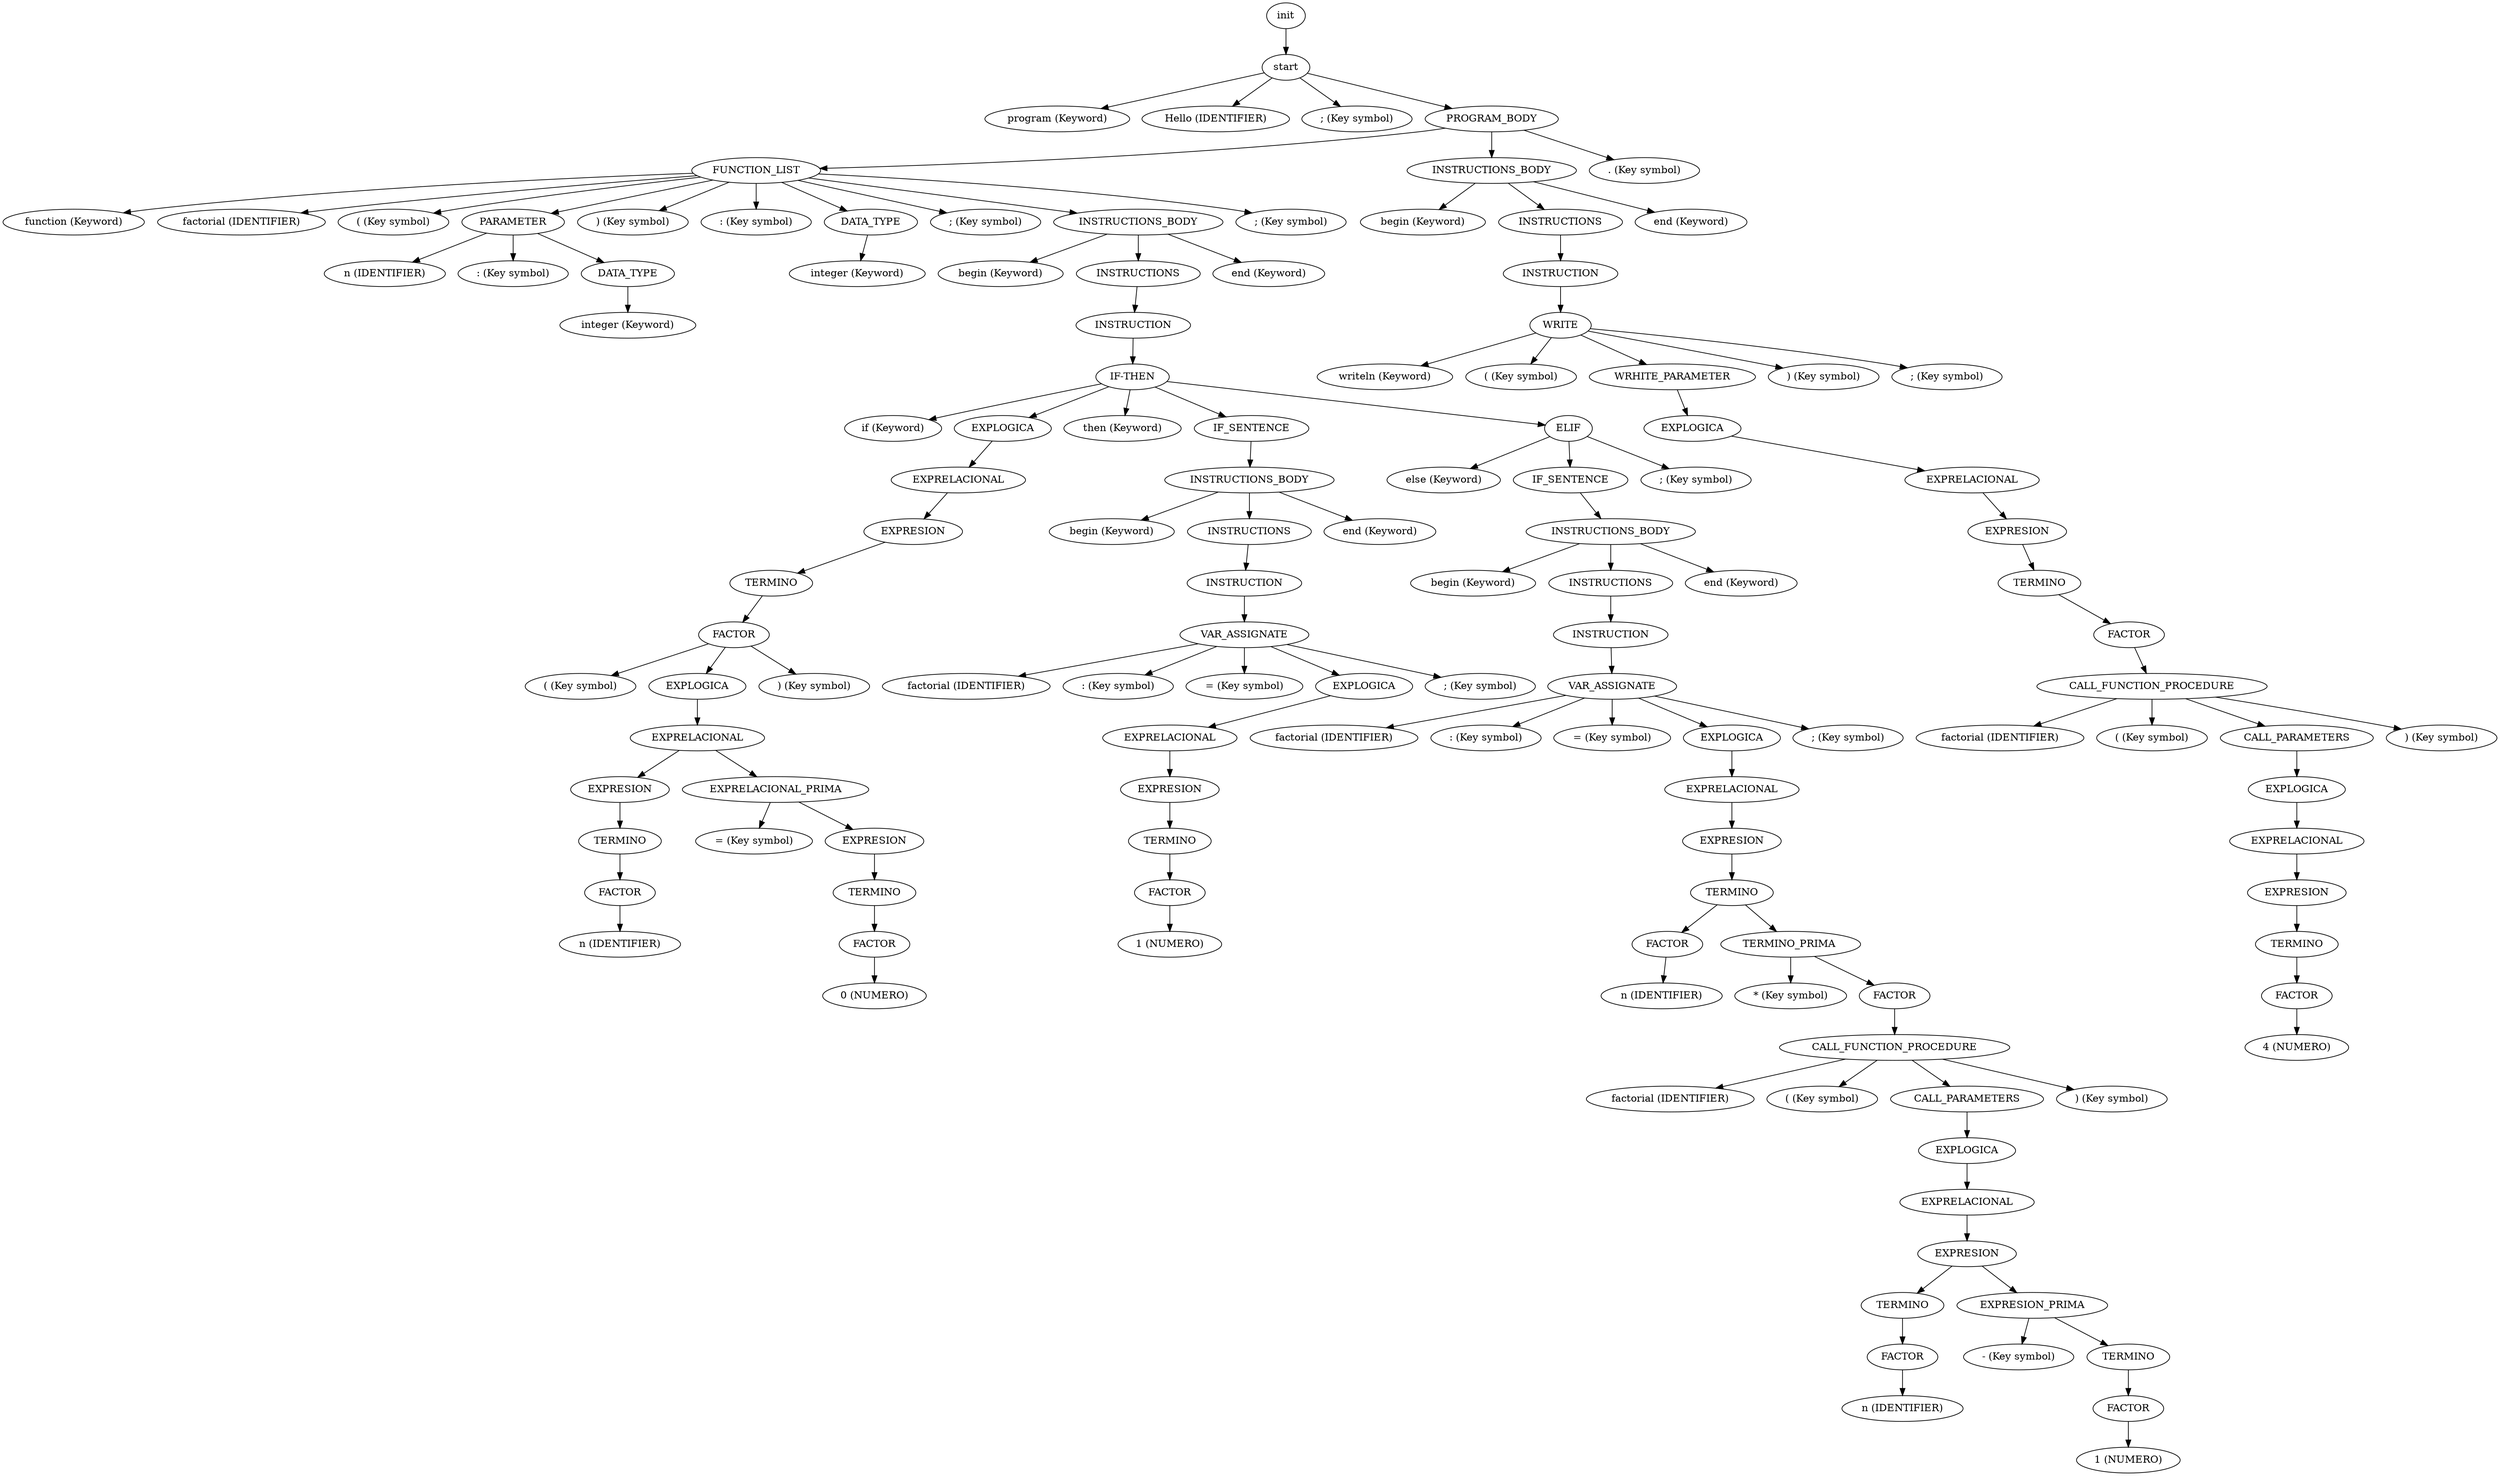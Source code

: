 digraph G{
nodo0[ label="init"];
nodo1[ label ="start"]
nodo0->nodo1; 
nodo2[ label ="program (Keyword)"]
nodo1->nodo2; 
nodo3[ label ="Hello (IDENTIFIER)"]
nodo1->nodo3; 
nodo4[ label ="; (Key symbol)"]
nodo1->nodo4; 
nodo5[ label ="PROGRAM_BODY"]
nodo1->nodo5; 
nodo6[ label ="FUNCTION_LIST"]
nodo5->nodo6; 
nodo7[ label ="function (Keyword)"]
nodo6->nodo7; 
nodo8[ label ="factorial (IDENTIFIER)"]
nodo6->nodo8; 
nodo9[ label ="( (Key symbol)"]
nodo6->nodo9; 
nodo10[ label ="PARAMETER"]
nodo6->nodo10; 
nodo11[ label ="n (IDENTIFIER)"]
nodo10->nodo11; 
nodo12[ label =": (Key symbol)"]
nodo10->nodo12; 
nodo13[ label ="DATA_TYPE"]
nodo10->nodo13; 
nodo14[ label ="integer (Keyword)"]
nodo13->nodo14; 
nodo15[ label =") (Key symbol)"]
nodo6->nodo15; 
nodo16[ label =": (Key symbol)"]
nodo6->nodo16; 
nodo17[ label ="DATA_TYPE"]
nodo6->nodo17; 
nodo18[ label ="integer (Keyword)"]
nodo17->nodo18; 
nodo19[ label ="; (Key symbol)"]
nodo6->nodo19; 
nodo20[ label ="INSTRUCTIONS_BODY"]
nodo6->nodo20; 
nodo21[ label ="begin (Keyword)"]
nodo20->nodo21; 
nodo22[ label ="INSTRUCTIONS"]
nodo20->nodo22; 
nodo23[ label ="INSTRUCTION"]
nodo22->nodo23; 
nodo24[ label ="IF-THEN"]
nodo23->nodo24; 
nodo25[ label ="if (Keyword)"]
nodo24->nodo25; 
nodo26[ label ="EXPLOGICA"]
nodo24->nodo26; 
nodo27[ label ="EXPRELACIONAL"]
nodo26->nodo27; 
nodo28[ label ="EXPRESION"]
nodo27->nodo28; 
nodo29[ label ="TERMINO"]
nodo28->nodo29; 
nodo30[ label ="FACTOR"]
nodo29->nodo30; 
nodo31[ label ="( (Key symbol)"]
nodo30->nodo31; 
nodo32[ label ="EXPLOGICA"]
nodo30->nodo32; 
nodo33[ label ="EXPRELACIONAL"]
nodo32->nodo33; 
nodo34[ label ="EXPRESION"]
nodo33->nodo34; 
nodo35[ label ="TERMINO"]
nodo34->nodo35; 
nodo36[ label ="FACTOR"]
nodo35->nodo36; 
nodo37[ label ="n (IDENTIFIER)"]
nodo36->nodo37; 
nodo38[ label ="EXPRELACIONAL_PRIMA"]
nodo33->nodo38; 
nodo39[ label ="= (Key symbol)"]
nodo38->nodo39; 
nodo40[ label ="EXPRESION"]
nodo38->nodo40; 
nodo41[ label ="TERMINO"]
nodo40->nodo41; 
nodo42[ label ="FACTOR"]
nodo41->nodo42; 
nodo43[ label ="0 (NUMERO)"]
nodo42->nodo43; 
nodo44[ label =") (Key symbol)"]
nodo30->nodo44; 
nodo45[ label ="then (Keyword)"]
nodo24->nodo45; 
nodo46[ label ="IF_SENTENCE"]
nodo24->nodo46; 
nodo47[ label ="INSTRUCTIONS_BODY"]
nodo46->nodo47; 
nodo48[ label ="begin (Keyword)"]
nodo47->nodo48; 
nodo49[ label ="INSTRUCTIONS"]
nodo47->nodo49; 
nodo50[ label ="INSTRUCTION"]
nodo49->nodo50; 
nodo51[ label ="VAR_ASSIGNATE"]
nodo50->nodo51; 
nodo52[ label ="factorial (IDENTIFIER)"]
nodo51->nodo52; 
nodo53[ label =": (Key symbol)"]
nodo51->nodo53; 
nodo54[ label ="= (Key symbol)"]
nodo51->nodo54; 
nodo55[ label ="EXPLOGICA"]
nodo51->nodo55; 
nodo56[ label ="EXPRELACIONAL"]
nodo55->nodo56; 
nodo57[ label ="EXPRESION"]
nodo56->nodo57; 
nodo58[ label ="TERMINO"]
nodo57->nodo58; 
nodo59[ label ="FACTOR"]
nodo58->nodo59; 
nodo60[ label ="1 (NUMERO)"]
nodo59->nodo60; 
nodo61[ label ="; (Key symbol)"]
nodo51->nodo61; 
nodo62[ label ="end (Keyword)"]
nodo47->nodo62; 
nodo63[ label ="ELIF"]
nodo24->nodo63; 
nodo64[ label ="else (Keyword)"]
nodo63->nodo64; 
nodo65[ label ="IF_SENTENCE"]
nodo63->nodo65; 
nodo66[ label ="INSTRUCTIONS_BODY"]
nodo65->nodo66; 
nodo67[ label ="begin (Keyword)"]
nodo66->nodo67; 
nodo68[ label ="INSTRUCTIONS"]
nodo66->nodo68; 
nodo69[ label ="INSTRUCTION"]
nodo68->nodo69; 
nodo70[ label ="VAR_ASSIGNATE"]
nodo69->nodo70; 
nodo71[ label ="factorial (IDENTIFIER)"]
nodo70->nodo71; 
nodo72[ label =": (Key symbol)"]
nodo70->nodo72; 
nodo73[ label ="= (Key symbol)"]
nodo70->nodo73; 
nodo74[ label ="EXPLOGICA"]
nodo70->nodo74; 
nodo75[ label ="EXPRELACIONAL"]
nodo74->nodo75; 
nodo76[ label ="EXPRESION"]
nodo75->nodo76; 
nodo77[ label ="TERMINO"]
nodo76->nodo77; 
nodo78[ label ="FACTOR"]
nodo77->nodo78; 
nodo79[ label ="n (IDENTIFIER)"]
nodo78->nodo79; 
nodo80[ label ="TERMINO_PRIMA "]
nodo77->nodo80; 
nodo81[ label ="* (Key symbol)"]
nodo80->nodo81; 
nodo82[ label ="FACTOR"]
nodo80->nodo82; 
nodo83[ label ="CALL_FUNCTION_PROCEDURE"]
nodo82->nodo83; 
nodo84[ label ="factorial (IDENTIFIER)"]
nodo83->nodo84; 
nodo85[ label ="( (Key symbol)"]
nodo83->nodo85; 
nodo86[ label ="CALL_PARAMETERS"]
nodo83->nodo86; 
nodo87[ label ="EXPLOGICA"]
nodo86->nodo87; 
nodo88[ label ="EXPRELACIONAL"]
nodo87->nodo88; 
nodo89[ label ="EXPRESION"]
nodo88->nodo89; 
nodo90[ label ="TERMINO"]
nodo89->nodo90; 
nodo91[ label ="FACTOR"]
nodo90->nodo91; 
nodo92[ label ="n (IDENTIFIER)"]
nodo91->nodo92; 
nodo93[ label ="EXPRESION_PRIMA"]
nodo89->nodo93; 
nodo94[ label ="- (Key symbol)"]
nodo93->nodo94; 
nodo95[ label ="TERMINO"]
nodo93->nodo95; 
nodo96[ label ="FACTOR"]
nodo95->nodo96; 
nodo97[ label ="1 (NUMERO)"]
nodo96->nodo97; 
nodo98[ label =") (Key symbol)"]
nodo83->nodo98; 
nodo99[ label ="; (Key symbol)"]
nodo70->nodo99; 
nodo100[ label ="end (Keyword)"]
nodo66->nodo100; 
nodo101[ label ="; (Key symbol)"]
nodo63->nodo101; 
nodo102[ label ="end (Keyword)"]
nodo20->nodo102; 
nodo103[ label ="; (Key symbol)"]
nodo6->nodo103; 
nodo104[ label ="INSTRUCTIONS_BODY"]
nodo5->nodo104; 
nodo105[ label ="begin (Keyword)"]
nodo104->nodo105; 
nodo106[ label ="INSTRUCTIONS"]
nodo104->nodo106; 
nodo107[ label ="INSTRUCTION"]
nodo106->nodo107; 
nodo108[ label ="WRITE"]
nodo107->nodo108; 
nodo109[ label ="writeln (Keyword)"]
nodo108->nodo109; 
nodo110[ label ="( (Key symbol)"]
nodo108->nodo110; 
nodo111[ label ="WRHITE_PARAMETER"]
nodo108->nodo111; 
nodo112[ label ="EXPLOGICA"]
nodo111->nodo112; 
nodo113[ label ="EXPRELACIONAL"]
nodo112->nodo113; 
nodo114[ label ="EXPRESION"]
nodo113->nodo114; 
nodo115[ label ="TERMINO"]
nodo114->nodo115; 
nodo116[ label ="FACTOR"]
nodo115->nodo116; 
nodo117[ label ="CALL_FUNCTION_PROCEDURE"]
nodo116->nodo117; 
nodo118[ label ="factorial (IDENTIFIER)"]
nodo117->nodo118; 
nodo119[ label ="( (Key symbol)"]
nodo117->nodo119; 
nodo120[ label ="CALL_PARAMETERS"]
nodo117->nodo120; 
nodo121[ label ="EXPLOGICA"]
nodo120->nodo121; 
nodo122[ label ="EXPRELACIONAL"]
nodo121->nodo122; 
nodo123[ label ="EXPRESION"]
nodo122->nodo123; 
nodo124[ label ="TERMINO"]
nodo123->nodo124; 
nodo125[ label ="FACTOR"]
nodo124->nodo125; 
nodo126[ label ="4 (NUMERO)"]
nodo125->nodo126; 
nodo127[ label =") (Key symbol)"]
nodo117->nodo127; 
nodo128[ label =") (Key symbol)"]
nodo108->nodo128; 
nodo129[ label ="; (Key symbol)"]
nodo108->nodo129; 
nodo130[ label ="end (Keyword)"]
nodo104->nodo130; 
nodo131[ label =". (Key symbol)"]
nodo5->nodo131; 
}